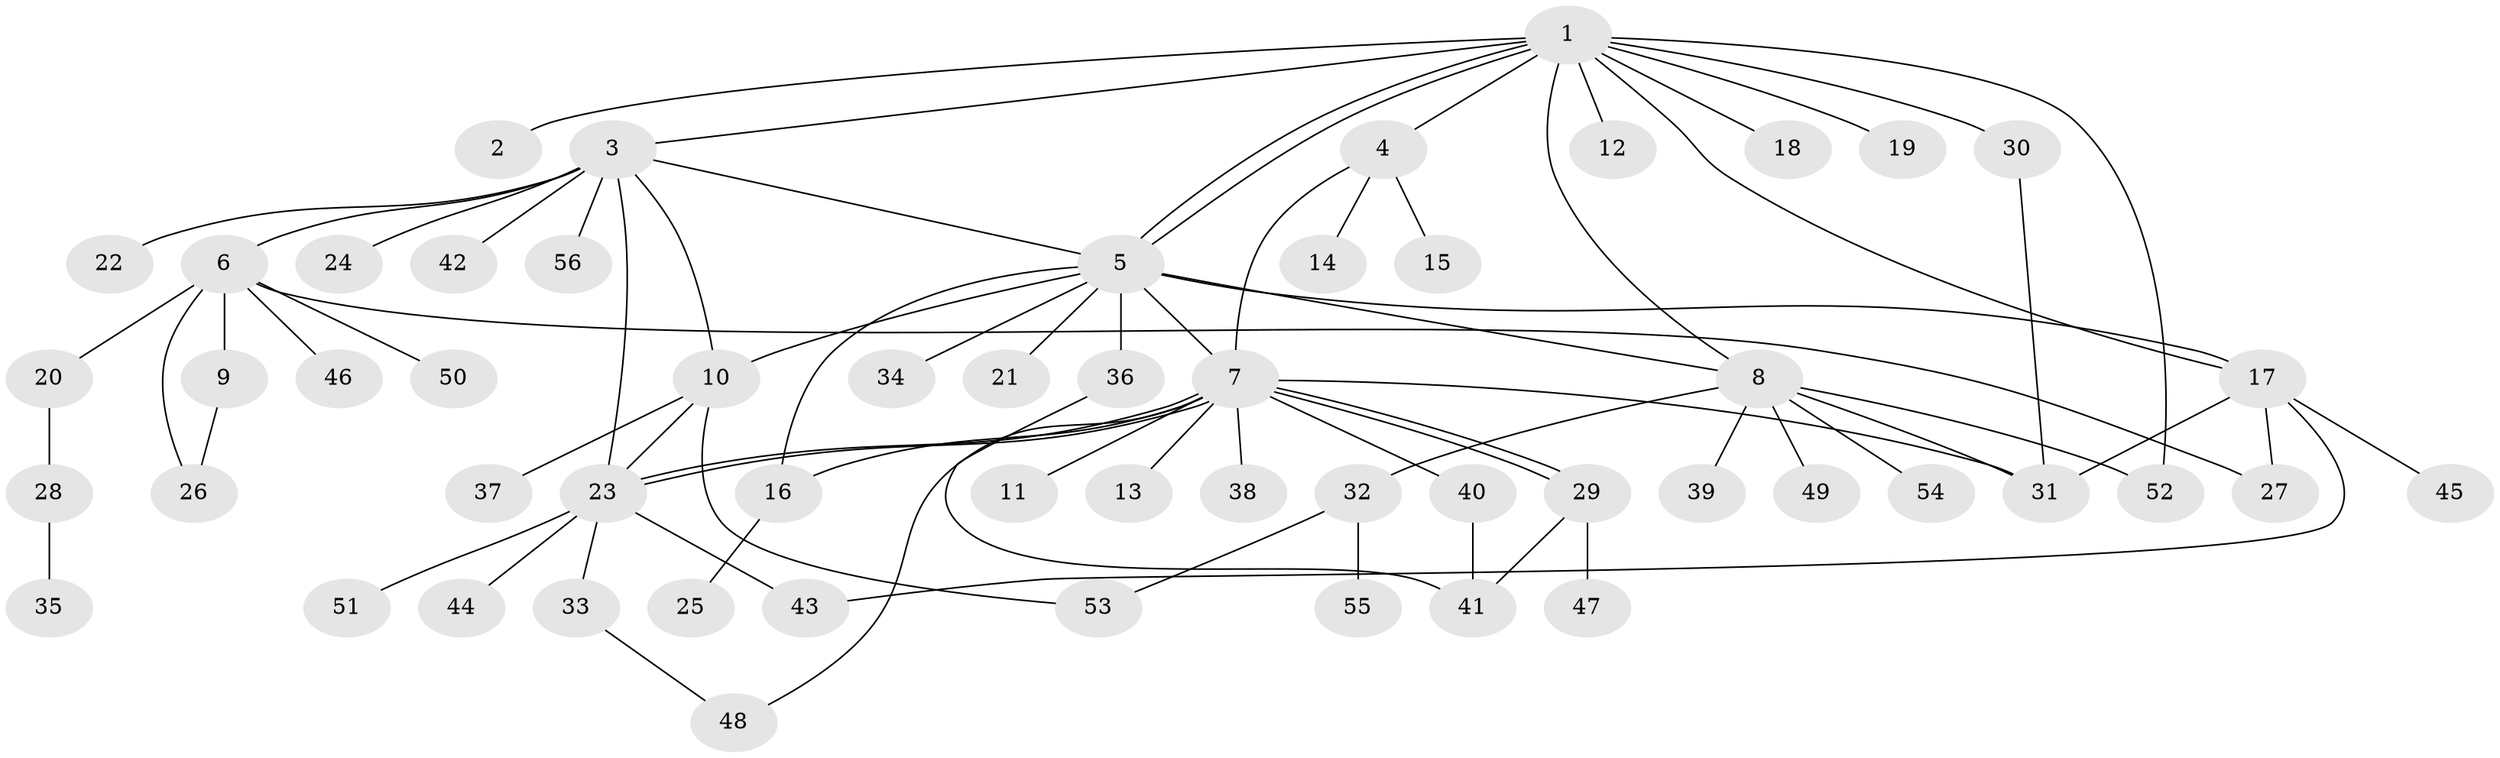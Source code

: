 // Generated by graph-tools (version 1.1) at 2025/47/03/09/25 04:47:01]
// undirected, 56 vertices, 77 edges
graph export_dot {
graph [start="1"]
  node [color=gray90,style=filled];
  1;
  2;
  3;
  4;
  5;
  6;
  7;
  8;
  9;
  10;
  11;
  12;
  13;
  14;
  15;
  16;
  17;
  18;
  19;
  20;
  21;
  22;
  23;
  24;
  25;
  26;
  27;
  28;
  29;
  30;
  31;
  32;
  33;
  34;
  35;
  36;
  37;
  38;
  39;
  40;
  41;
  42;
  43;
  44;
  45;
  46;
  47;
  48;
  49;
  50;
  51;
  52;
  53;
  54;
  55;
  56;
  1 -- 2;
  1 -- 3;
  1 -- 4;
  1 -- 5;
  1 -- 5;
  1 -- 8;
  1 -- 12;
  1 -- 17;
  1 -- 18;
  1 -- 19;
  1 -- 30;
  1 -- 52;
  3 -- 5;
  3 -- 6;
  3 -- 10;
  3 -- 22;
  3 -- 23;
  3 -- 24;
  3 -- 42;
  3 -- 56;
  4 -- 7;
  4 -- 14;
  4 -- 15;
  5 -- 7;
  5 -- 8;
  5 -- 10;
  5 -- 16;
  5 -- 17;
  5 -- 21;
  5 -- 34;
  5 -- 36;
  6 -- 9;
  6 -- 20;
  6 -- 26;
  6 -- 27;
  6 -- 46;
  6 -- 50;
  7 -- 11;
  7 -- 13;
  7 -- 16;
  7 -- 23;
  7 -- 23;
  7 -- 29;
  7 -- 29;
  7 -- 31;
  7 -- 38;
  7 -- 40;
  7 -- 48;
  8 -- 31;
  8 -- 32;
  8 -- 39;
  8 -- 49;
  8 -- 52;
  8 -- 54;
  9 -- 26;
  10 -- 23;
  10 -- 37;
  10 -- 53;
  16 -- 25;
  17 -- 27;
  17 -- 31;
  17 -- 43;
  17 -- 45;
  20 -- 28;
  23 -- 33;
  23 -- 43;
  23 -- 44;
  23 -- 51;
  28 -- 35;
  29 -- 41;
  29 -- 47;
  30 -- 31;
  32 -- 53;
  32 -- 55;
  33 -- 48;
  36 -- 41;
  40 -- 41;
}
